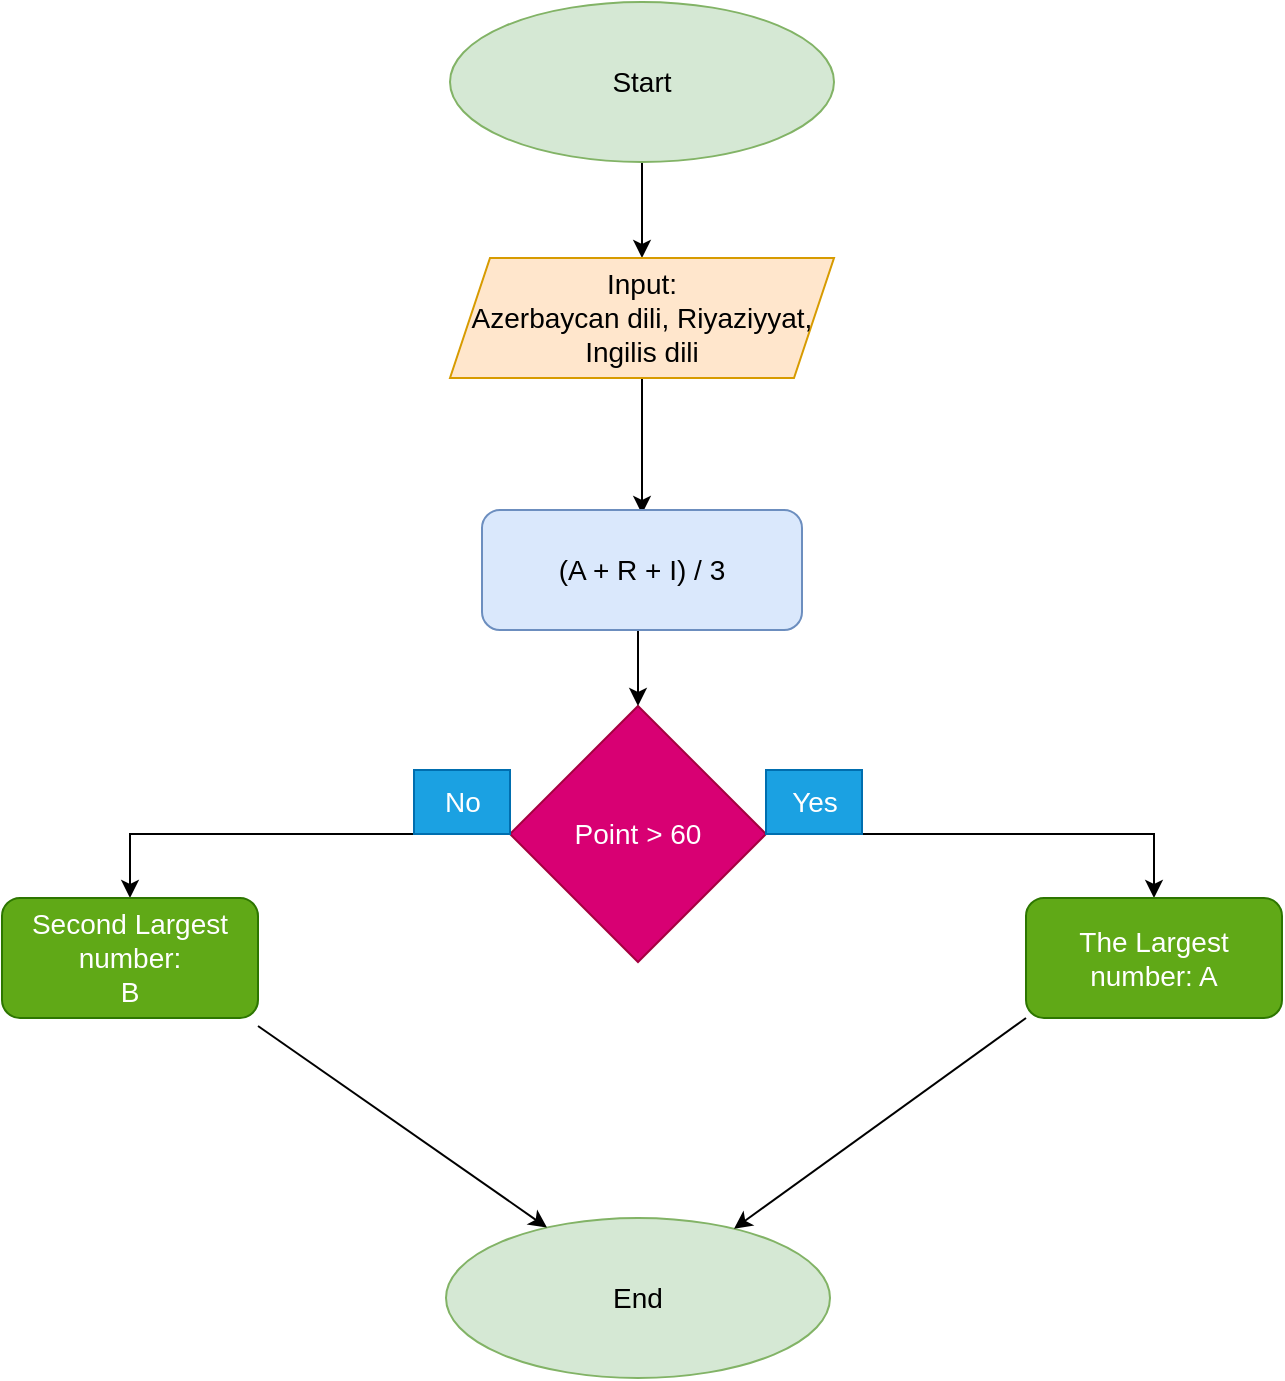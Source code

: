 <mxfile version="20.7.4" type="device"><diagram id="1WI8TlF6krBIx95_PSIh" name="Page-1"><mxGraphModel dx="1050" dy="611" grid="1" gridSize="16" guides="1" tooltips="1" connect="1" arrows="1" fold="1" page="1" pageScale="1" pageWidth="827" pageHeight="1169" math="0" shadow="0"><root><mxCell id="0"/><mxCell id="1" parent="0"/><mxCell id="Bdu0H_gwkNX3gDS51EbS-5" style="edgeStyle=orthogonalEdgeStyle;rounded=0;orthogonalLoop=1;jettySize=auto;html=1;exitX=0.5;exitY=1;exitDx=0;exitDy=0;fontSize=14;" edge="1" parent="1" source="Bdu0H_gwkNX3gDS51EbS-4"><mxGeometry relative="1" as="geometry"><mxPoint x="416" y="128" as="targetPoint"/></mxGeometry></mxCell><mxCell id="Bdu0H_gwkNX3gDS51EbS-4" value="Start" style="ellipse;whiteSpace=wrap;html=1;fontSize=14;fillColor=#d5e8d4;strokeColor=#82b366;" vertex="1" parent="1"><mxGeometry x="320" width="192" height="80" as="geometry"/></mxCell><mxCell id="Bdu0H_gwkNX3gDS51EbS-7" style="edgeStyle=orthogonalEdgeStyle;rounded=0;orthogonalLoop=1;jettySize=auto;html=1;exitX=0.5;exitY=1;exitDx=0;exitDy=0;fontSize=14;" edge="1" parent="1" source="Bdu0H_gwkNX3gDS51EbS-6"><mxGeometry relative="1" as="geometry"><mxPoint x="416" y="256" as="targetPoint"/></mxGeometry></mxCell><mxCell id="Bdu0H_gwkNX3gDS51EbS-6" value="Input:&lt;br&gt;Azerbaycan dili, Riyaziyyat, Ingilis dili" style="shape=parallelogram;perimeter=parallelogramPerimeter;whiteSpace=wrap;html=1;fixedSize=1;fontSize=14;fillColor=#ffe6cc;strokeColor=#d79b00;" vertex="1" parent="1"><mxGeometry x="320" y="128" width="192" height="60" as="geometry"/></mxCell><mxCell id="Bdu0H_gwkNX3gDS51EbS-9" style="edgeStyle=orthogonalEdgeStyle;rounded=0;orthogonalLoop=1;jettySize=auto;html=1;exitX=1;exitY=0.5;exitDx=0;exitDy=0;fontSize=14;entryX=0.5;entryY=0;entryDx=0;entryDy=0;" edge="1" parent="1" source="Bdu0H_gwkNX3gDS51EbS-8" target="Bdu0H_gwkNX3gDS51EbS-13"><mxGeometry relative="1" as="geometry"><mxPoint x="576" y="320" as="targetPoint"/></mxGeometry></mxCell><mxCell id="Bdu0H_gwkNX3gDS51EbS-10" style="edgeStyle=orthogonalEdgeStyle;rounded=0;orthogonalLoop=1;jettySize=auto;html=1;exitX=0;exitY=0.5;exitDx=0;exitDy=0;fontSize=14;entryX=0.5;entryY=0;entryDx=0;entryDy=0;" edge="1" parent="1" source="Bdu0H_gwkNX3gDS51EbS-8" target="Bdu0H_gwkNX3gDS51EbS-14"><mxGeometry relative="1" as="geometry"><mxPoint x="256" y="320" as="targetPoint"/></mxGeometry></mxCell><mxCell id="Bdu0H_gwkNX3gDS51EbS-8" value="Point &amp;gt; 60" style="rhombus;whiteSpace=wrap;html=1;fontSize=14;fillColor=#d80073;fontColor=#ffffff;strokeColor=#A50040;" vertex="1" parent="1"><mxGeometry x="350" y="352" width="128" height="128" as="geometry"/></mxCell><mxCell id="Bdu0H_gwkNX3gDS51EbS-11" value="Yes" style="text;html=1;align=center;verticalAlign=middle;resizable=0;points=[];autosize=1;strokeColor=#006EAF;fillColor=#1ba1e2;fontSize=14;fontColor=#ffffff;" vertex="1" parent="1"><mxGeometry x="478" y="384" width="48" height="32" as="geometry"/></mxCell><mxCell id="Bdu0H_gwkNX3gDS51EbS-12" value="No" style="text;html=1;align=center;verticalAlign=middle;resizable=0;points=[];autosize=1;strokeColor=#006EAF;fillColor=#1ba1e2;fontSize=14;fontColor=#ffffff;" vertex="1" parent="1"><mxGeometry x="302" y="384" width="48" height="32" as="geometry"/></mxCell><mxCell id="Bdu0H_gwkNX3gDS51EbS-13" value="The Largest number: A" style="rounded=1;whiteSpace=wrap;html=1;fontSize=14;fillColor=#60a917;fontColor=#ffffff;strokeColor=#2D7600;" vertex="1" parent="1"><mxGeometry x="608" y="448" width="128" height="60" as="geometry"/></mxCell><mxCell id="Bdu0H_gwkNX3gDS51EbS-14" value="Second Largest number:&lt;br&gt;B" style="rounded=1;whiteSpace=wrap;html=1;fontSize=14;fillColor=#60a917;fontColor=#ffffff;strokeColor=#2D7600;" vertex="1" parent="1"><mxGeometry x="96" y="448" width="128" height="60" as="geometry"/></mxCell><mxCell id="ZvXi55Tl-IOVAPQaFlem-18" style="edgeStyle=orthogonalEdgeStyle;rounded=0;orthogonalLoop=1;jettySize=auto;html=1;exitX=0.5;exitY=1;exitDx=0;exitDy=0;entryX=0.5;entryY=0;entryDx=0;entryDy=0;fontSize=14;" edge="1" parent="1" source="ZvXi55Tl-IOVAPQaFlem-17" target="Bdu0H_gwkNX3gDS51EbS-8"><mxGeometry relative="1" as="geometry"/></mxCell><mxCell id="ZvXi55Tl-IOVAPQaFlem-17" value="(A + R + I) / 3" style="rounded=1;whiteSpace=wrap;html=1;fontSize=14;fillColor=#dae8fc;strokeColor=#6c8ebf;" vertex="1" parent="1"><mxGeometry x="336" y="254" width="160" height="60" as="geometry"/></mxCell><mxCell id="ZvXi55Tl-IOVAPQaFlem-19" value="End" style="ellipse;whiteSpace=wrap;html=1;fontSize=14;fillColor=#d5e8d4;strokeColor=#82b366;" vertex="1" parent="1"><mxGeometry x="318" y="608" width="192" height="80" as="geometry"/></mxCell><mxCell id="ZvXi55Tl-IOVAPQaFlem-20" value="" style="endArrow=classic;html=1;rounded=0;fontSize=14;exitX=0;exitY=1;exitDx=0;exitDy=0;" edge="1" parent="1" source="Bdu0H_gwkNX3gDS51EbS-13" target="ZvXi55Tl-IOVAPQaFlem-19"><mxGeometry width="50" height="50" relative="1" as="geometry"><mxPoint x="384" y="402" as="sourcePoint"/><mxPoint x="434" y="352" as="targetPoint"/></mxGeometry></mxCell><mxCell id="ZvXi55Tl-IOVAPQaFlem-21" value="" style="endArrow=classic;html=1;rounded=0;fontSize=14;entryX=0.263;entryY=0.06;entryDx=0;entryDy=0;entryPerimeter=0;" edge="1" parent="1" target="ZvXi55Tl-IOVAPQaFlem-19"><mxGeometry width="50" height="50" relative="1" as="geometry"><mxPoint x="224" y="512" as="sourcePoint"/><mxPoint x="434" y="352" as="targetPoint"/></mxGeometry></mxCell></root></mxGraphModel></diagram></mxfile>